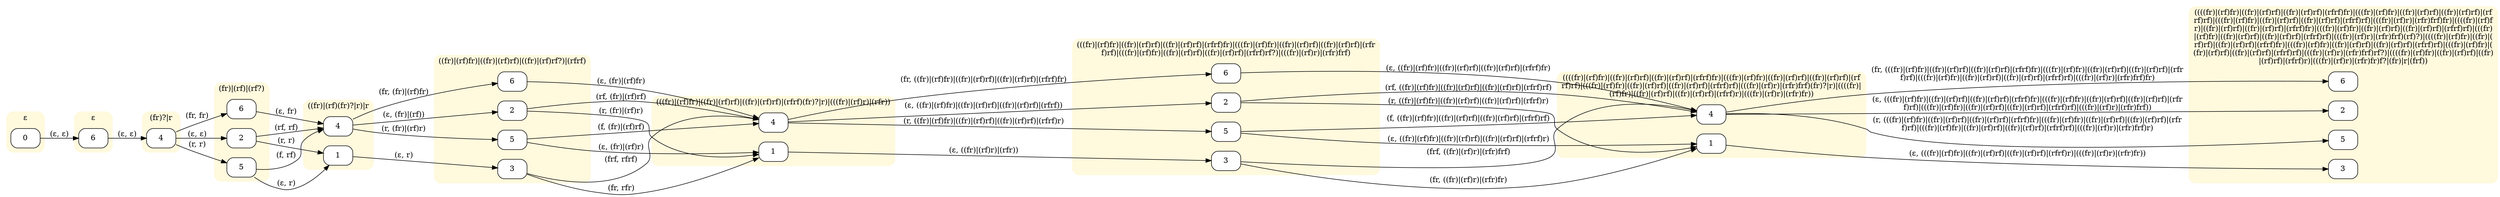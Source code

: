 digraph "MONinput/e" {
rankdir=LR
node [style=filled fillcolor=white]
subgraph cluster0 {
style="rounded,filled" color="#FFF9DD" node [style="rounded,filled" shape=box fillcolor="#FFFFFF"]
label="ε"
M0S0 [label=0];
}
subgraph cluster1 {
style="rounded,filled" color="#FFF9DD" node [style="rounded,filled" shape=box fillcolor="#FFFFFF"]
label="ε"
M1S6 [label=6];
}
subgraph cluster2 {
style="rounded,filled" color="#FFF9DD" node [style="rounded,filled" shape=box fillcolor="#FFFFFF"]
label="(fr)?|r"
M2S4 [label=4];
}
subgraph cluster3 {
style="rounded,filled" color="#FFF9DD" node [style="rounded,filled" shape=box fillcolor="#FFFFFF"]
label="(fr)|(rf)|(rf?)"
M3S6 [label=6];
M3S2 [label=2];
M3S5 [label=5];
}
subgraph cluster4 {
style="rounded,filled" color="#FFF9DD" node [style="rounded,filled" shape=box fillcolor="#FFFFFF"]
label="((fr)|(rf)(fr)?|r)|r"
M4S4 [label=4];
M4S1 [label=1];
}
subgraph cluster5 {
style="rounded,filled" color="#FFF9DD" node [style="rounded,filled" shape=box fillcolor="#FFFFFF"]
label="((fr)|(rf)fr)|((fr)|(rf)rf)|((fr)|(rf)rf?)|(rfrf)"
M5S6 [label=6];
M5S2 [label=2];
M5S5 [label=5];
M5S3 [label=3];
}
subgraph cluster6 {
style="rounded,filled" color="#FFF9DD" node [style="rounded,filled" shape=box fillcolor="#FFFFFF"]
label="(((fr)|(rf)fr)|((fr)|(rf)rf)|((fr)|(rf)rf)|(rfrf)(fr)?|r)|(((fr)|(rf)r)|(rfr))"
M6S4 [label=4];
M6S1 [label=1];
}
subgraph cluster7 {
style="rounded,filled" color="#FFF9DD" node [style="rounded,filled" shape=box fillcolor="#FFFFFF"]
label="(((fr)|(rf)fr)|((fr)|(rf)rf)|((fr)|(rf)rf)|(rfrf)fr)|(((fr)|(rf)fr)|((fr)|(rf)rf)|((fr)|(rf)rf)|(rfr
f)rf)|(((fr)|(rf)fr)|((fr)|(rf)rf)|((fr)|(rf)rf)|(rfrf)rf?)|(((fr)|(rf)r)|(rfr)frf)"
M7S6 [label=6];
M7S2 [label=2];
M7S5 [label=5];
M7S3 [label=3];
}
subgraph cluster8 {
style="rounded,filled" color="#FFF9DD" node [style="rounded,filled" shape=box fillcolor="#FFFFFF"]
label="((((fr)|(rf)fr)|((fr)|(rf)rf)|((fr)|(rf)rf)|(rfrf)fr)|(((fr)|(rf)fr)|((fr)|(rf)rf)|((fr)|(rf)rf)|(rf
rf)rf)|(((fr)|(rf)fr)|((fr)|(rf)rf)|((fr)|(rf)rf)|(rfrf)rf)|(((fr)|(rf)r)|(rfr)frf)(fr)?|r)|((((fr)|
(rf)fr)|((fr)|(rf)rf)|((fr)|(rf)rf)|(rfrf)r)|(((fr)|(rf)r)|(rfr)fr))"
M8S4 [label=4];
M8S1 [label=1];
}
subgraph cluster9 {
style="rounded,filled" color="#FFF9DD" node [style="rounded,filled" shape=box fillcolor="#FFFFFF"]
label="((((fr)|(rf)fr)|((fr)|(rf)rf)|((fr)|(rf)rf)|(rfrf)fr)|(((fr)|(rf)fr)|((fr)|(rf)rf)|((fr)|(rf)rf)|(rf
rf)rf)|(((fr)|(rf)fr)|((fr)|(rf)rf)|((fr)|(rf)rf)|(rfrf)rf)|(((fr)|(rf)r)|(rfr)frf)fr)|((((fr)|(rf)f
r)|((fr)|(rf)rf)|((fr)|(rf)rf)|(rfrf)fr)|(((fr)|(rf)fr)|((fr)|(rf)rf)|((fr)|(rf)rf)|(rfrf)rf)|(((fr)
|(rf)fr)|((fr)|(rf)rf)|((fr)|(rf)rf)|(rfrf)rf)|(((fr)|(rf)r)|(rfr)frf)(rf)?)|((((fr)|(rf)fr)|((fr)|(
rf)rf)|((fr)|(rf)rf)|(rfrf)fr)|(((fr)|(rf)fr)|((fr)|(rf)rf)|((fr)|(rf)rf)|(rfrf)rf)|(((fr)|(rf)fr)|(
(fr)|(rf)rf)|((fr)|(rf)rf)|(rfrf)rf)|(((fr)|(rf)r)|(rfr)frf)rf?)|((((fr)|(rf)fr)|((fr)|(rf)rf)|((fr)
|(rf)rf)|(rfrf)r)|(((fr)|(rf)r)|(rfr)fr)f?|(fr)|r|(frf))"
M9S6 [label=6];
M9S2 [label=2];
M9S5 [label=5];
M9S3 [label=3];
}
M0S0 -> M1S6 [label="(ε, ε)"]
M1S6 -> M2S4 [label="(ε, ε)"]
M2S4 -> M3S6 [label="(fr, fr)"]
M2S4 -> M3S2 [label="(ε, ε)"]
M2S4 -> M3S5 [label="(r, r)"]
M3S6 -> M4S4 [label="(ε, fr)"]
M3S2 -> M4S4 [label="(rf, rf)"]
M3S2 -> M4S1 [label="(r, r)"]
M3S5 -> M4S4 [label="(f, rf)"]
M3S5 -> M4S1 [label="(ε, r)"]
M4S4 -> M5S6 [label="(fr, (fr)|(rf)fr)"]
M4S4 -> M5S2 [label="(ε, (fr)|(rf))"]
M4S4 -> M5S5 [label="(r, (fr)|(rf)r)"]
M4S1 -> M5S3 [label="(ε, r)"]
M5S6 -> M6S4 [label="(ε, (fr)|(rf)fr)"]
M5S2 -> M6S4 [label="(rf, (fr)|(rf)rf)"]
M5S2 -> M6S1 [label="(r, (fr)|(rf)r)"]
M5S5 -> M6S4 [label="(f, (fr)|(rf)rf)"]
M5S5 -> M6S1 [label="(ε, (fr)|(rf)r)"]
M5S3 -> M6S4 [label="(frf, rfrf)"]
M5S3 -> M6S1 [label="(fr, rfr)"]
M6S4 -> M7S6 [label="(fr, ((fr)|(rf)fr)|((fr)|(rf)rf)|((fr)|(rf)rf)|(rfrf)fr)"]
M6S4 -> M7S2 [label="(ε, ((fr)|(rf)fr)|((fr)|(rf)rf)|((fr)|(rf)rf)|(rfrf))"]
M6S4 -> M7S5 [label="(r, ((fr)|(rf)fr)|((fr)|(rf)rf)|((fr)|(rf)rf)|(rfrf)r)"]
M6S1 -> M7S3 [label="(ε, ((fr)|(rf)r)|(rfr))"]
M7S6 -> M8S4 [label="(ε, ((fr)|(rf)fr)|((fr)|(rf)rf)|((fr)|(rf)rf)|(rfrf)fr)"]
M7S2 -> M8S4 [label="(rf, ((fr)|(rf)fr)|((fr)|(rf)rf)|((fr)|(rf)rf)|(rfrf)rf)"]
M7S2 -> M8S1 [label="(r, ((fr)|(rf)fr)|((fr)|(rf)rf)|((fr)|(rf)rf)|(rfrf)r)"]
M7S5 -> M8S4 [label="(f, ((fr)|(rf)fr)|((fr)|(rf)rf)|((fr)|(rf)rf)|(rfrf)rf)"]
M7S5 -> M8S1 [label="(ε, ((fr)|(rf)fr)|((fr)|(rf)rf)|((fr)|(rf)rf)|(rfrf)r)"]
M7S3 -> M8S4 [label="(frf, ((fr)|(rf)r)|(rfr)frf)"]
M7S3 -> M8S1 [label="(fr, ((fr)|(rf)r)|(rfr)fr)"]
M8S4 -> M9S6 [label="(fr, (((fr)|(rf)fr)|((fr)|(rf)rf)|((fr)|(rf)rf)|(rfrf)fr)|(((fr)|(rf)fr)|((fr)|(rf)rf)|((fr)|(rf)rf)|(rfr
f)rf)|(((fr)|(rf)fr)|((fr)|(rf)rf)|((fr)|(rf)rf)|(rfrf)rf)|(((fr)|(rf)r)|(rfr)frf)fr)"]
M8S4 -> M9S2 [label="(ε, (((fr)|(rf)fr)|((fr)|(rf)rf)|((fr)|(rf)rf)|(rfrf)fr)|(((fr)|(rf)fr)|((fr)|(rf)rf)|((fr)|(rf)rf)|(rfr
f)rf)|(((fr)|(rf)fr)|((fr)|(rf)rf)|((fr)|(rf)rf)|(rfrf)rf)|(((fr)|(rf)r)|(rfr)frf))"]
M8S4 -> M9S5 [label="(r, (((fr)|(rf)fr)|((fr)|(rf)rf)|((fr)|(rf)rf)|(rfrf)fr)|(((fr)|(rf)fr)|((fr)|(rf)rf)|((fr)|(rf)rf)|(rfr
f)rf)|(((fr)|(rf)fr)|((fr)|(rf)rf)|((fr)|(rf)rf)|(rfrf)rf)|(((fr)|(rf)r)|(rfr)frf)r)"]
M8S1 -> M9S3 [label="(ε, (((fr)|(rf)fr)|((fr)|(rf)rf)|((fr)|(rf)rf)|(rfrf)r)|(((fr)|(rf)r)|(rfr)fr))"]
}
